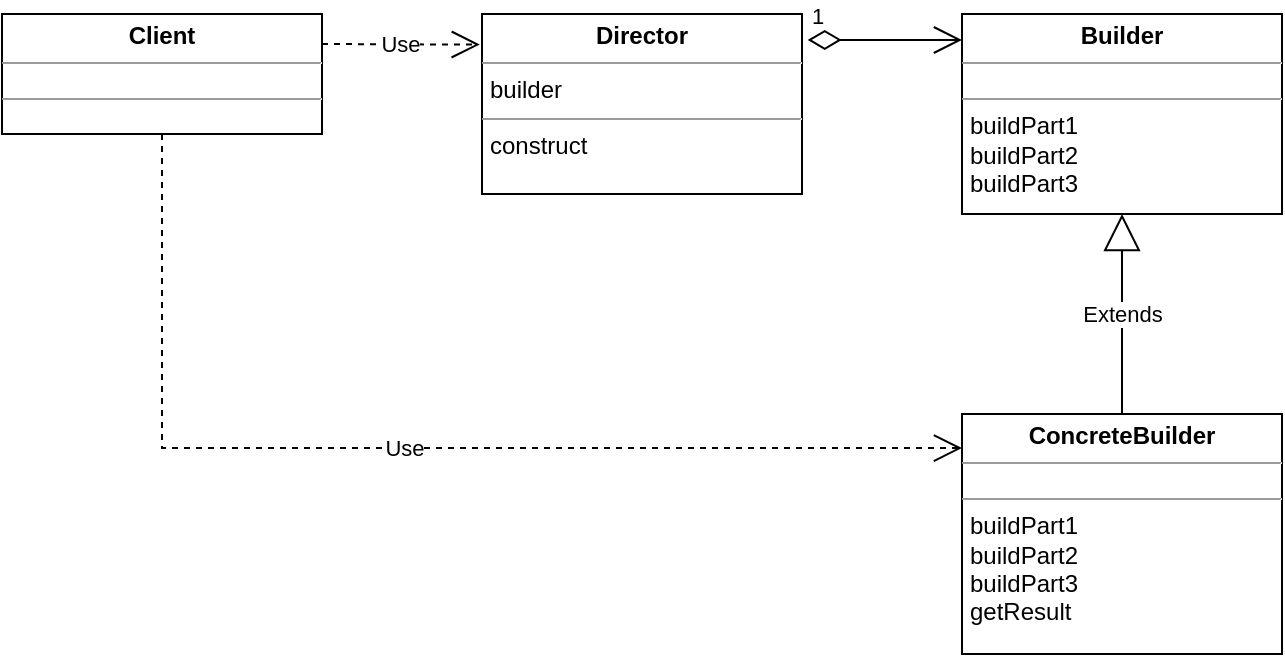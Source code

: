 <mxfile version="13.1.3" pages="2">
    <diagram id="6hGFLwfOUW9BJ-s0fimq" name="Class">
        <mxGraphModel dx="877" dy="474" grid="1" gridSize="10" guides="1" tooltips="1" connect="1" arrows="1" fold="1" page="1" pageScale="1" pageWidth="750" pageHeight="500" math="0" shadow="0">
            <root>
                <mxCell id="0"/>
                <mxCell id="cNpNPP6aVxG1XG672JZR-27" value="BG" style="locked=1;" parent="0" visible="0"/>
                <mxCell id="cNpNPP6aVxG1XG672JZR-26" value="" style="rounded=0;whiteSpace=wrap;html=1;strokeColor=none;" parent="cNpNPP6aVxG1XG672JZR-27" vertex="1">
                    <mxGeometry width="750" height="500" as="geometry"/>
                </mxCell>
                <mxCell id="1" value="Diagram" style="" parent="0"/>
                <mxCell id="25" value="&lt;p style=&quot;margin: 0px ; margin-top: 4px ; text-align: center&quot;&gt;&lt;b&gt;Client&lt;/b&gt;&lt;/p&gt;&lt;hr size=&quot;1&quot;&gt;&lt;p style=&quot;margin: 0px 0px 0px 4px ; font-size: 4px&quot;&gt;&lt;br&gt;&lt;/p&gt;&lt;hr size=&quot;1&quot;&gt;&lt;p style=&quot;margin: 0px ; margin-left: 4px&quot;&gt;&lt;br&gt;&lt;/p&gt;" style="verticalAlign=top;align=left;overflow=fill;fontSize=12;fontFamily=Helvetica;html=1;" vertex="1" parent="1">
                    <mxGeometry x="40" y="80" width="160" height="60" as="geometry"/>
                </mxCell>
                <mxCell id="26" value="&lt;p style=&quot;margin: 0px ; margin-top: 4px ; text-align: center&quot;&gt;&lt;b&gt;Director&lt;/b&gt;&lt;/p&gt;&lt;hr size=&quot;1&quot;&gt;&lt;p style=&quot;margin: 0px ; margin-left: 4px&quot;&gt;builder&lt;/p&gt;&lt;hr size=&quot;1&quot;&gt;&lt;p style=&quot;margin: 0px ; margin-left: 4px&quot;&gt;construct&lt;/p&gt;" style="verticalAlign=top;align=left;overflow=fill;fontSize=12;fontFamily=Helvetica;html=1;" vertex="1" parent="1">
                    <mxGeometry x="280" y="80" width="160" height="90" as="geometry"/>
                </mxCell>
                <mxCell id="27" value="&lt;p style=&quot;margin: 0px ; margin-top: 4px ; text-align: center&quot;&gt;&lt;b&gt;Builder&lt;/b&gt;&lt;/p&gt;&lt;hr size=&quot;1&quot;&gt;&lt;p style=&quot;margin: 0px 0px 0px 4px ; font-size: 4px&quot;&gt;&lt;br&gt;&lt;/p&gt;&lt;hr size=&quot;1&quot;&gt;&lt;p style=&quot;margin: 0px ; margin-left: 4px&quot;&gt;buildPart1&lt;/p&gt;&lt;p style=&quot;margin: 0px ; margin-left: 4px&quot;&gt;buildPart2&lt;/p&gt;&lt;p style=&quot;margin: 0px ; margin-left: 4px&quot;&gt;buildPart3&lt;/p&gt;" style="verticalAlign=top;align=left;overflow=fill;fontSize=12;fontFamily=Helvetica;html=1;" vertex="1" parent="1">
                    <mxGeometry x="520" y="80" width="160" height="100" as="geometry"/>
                </mxCell>
                <mxCell id="29" value="&lt;p style=&quot;margin: 0px ; margin-top: 4px ; text-align: center&quot;&gt;&lt;b&gt;ConcreteBuilder&lt;/b&gt;&lt;/p&gt;&lt;hr size=&quot;1&quot;&gt;&lt;p style=&quot;margin: 0px 0px 0px 4px ; font-size: 4px&quot;&gt;&lt;br&gt;&lt;/p&gt;&lt;hr size=&quot;1&quot;&gt;&lt;p style=&quot;margin: 0px ; margin-left: 4px&quot;&gt;buildPart1&lt;/p&gt;&lt;p style=&quot;margin: 0px ; margin-left: 4px&quot;&gt;buildPart2&lt;/p&gt;&lt;p style=&quot;margin: 0px ; margin-left: 4px&quot;&gt;buildPart3&lt;/p&gt;&lt;p style=&quot;margin: 0px ; margin-left: 4px&quot;&gt;getResult&lt;/p&gt;" style="verticalAlign=top;align=left;overflow=fill;fontSize=12;fontFamily=Helvetica;html=1;" vertex="1" parent="1">
                    <mxGeometry x="520" y="280" width="160" height="120" as="geometry"/>
                </mxCell>
                <mxCell id="30" value="1" style="endArrow=open;html=1;endSize=12;startArrow=diamondThin;startSize=14;startFill=0;edgeStyle=orthogonalEdgeStyle;align=left;verticalAlign=bottom;exitX=1.018;exitY=0.144;exitDx=0;exitDy=0;exitPerimeter=0;" edge="1" parent="1" source="26">
                    <mxGeometry x="-1" y="3" relative="1" as="geometry">
                        <mxPoint x="380" y="280" as="sourcePoint"/>
                        <mxPoint x="520" y="93" as="targetPoint"/>
                    </mxGeometry>
                </mxCell>
                <mxCell id="31" value="Extends" style="endArrow=block;endSize=16;endFill=0;html=1;entryX=0.5;entryY=1;entryDx=0;entryDy=0;exitX=0.5;exitY=0;exitDx=0;exitDy=0;" edge="1" parent="1" source="29" target="27">
                    <mxGeometry width="160" relative="1" as="geometry">
                        <mxPoint x="380" y="280" as="sourcePoint"/>
                        <mxPoint x="540" y="280" as="targetPoint"/>
                    </mxGeometry>
                </mxCell>
                <mxCell id="32" value="Use" style="endArrow=open;endSize=12;dashed=1;html=1;entryX=-0.007;entryY=0.17;entryDx=0;entryDy=0;entryPerimeter=0;exitX=1;exitY=0.25;exitDx=0;exitDy=0;" edge="1" parent="1" source="25" target="26">
                    <mxGeometry width="160" relative="1" as="geometry">
                        <mxPoint x="230" y="120" as="sourcePoint"/>
                        <mxPoint x="250" y="95" as="targetPoint"/>
                    </mxGeometry>
                </mxCell>
                <mxCell id="34" value="Use" style="endArrow=open;endSize=12;dashed=1;html=1;exitX=0.5;exitY=1;exitDx=0;exitDy=0;rounded=0;entryX=0;entryY=0.142;entryDx=0;entryDy=0;entryPerimeter=0;" edge="1" parent="1" source="25" target="29">
                    <mxGeometry width="160" relative="1" as="geometry">
                        <mxPoint x="370" y="230" as="sourcePoint"/>
                        <mxPoint x="230" y="297" as="targetPoint"/>
                        <Array as="points">
                            <mxPoint x="120" y="297"/>
                        </Array>
                    </mxGeometry>
                </mxCell>
            </root>
        </mxGraphModel>
    </diagram>
    <diagram id="h8kAfEor6IBA7Rw4_2Vj" name="Sequence">
        <mxGraphModel dx="1271" dy="687" grid="1" gridSize="10" guides="1" tooltips="1" connect="1" arrows="1" fold="1" page="1" pageScale="1" pageWidth="750" pageHeight="500" math="0" shadow="0">
            <root>
                <mxCell id="bYJdUELeSoYqswMb2Q5B-0"/>
                <mxCell id="_73iGL-XTLUN4Bo3sb4M-1" value="BG" style="locked=1;" parent="bYJdUELeSoYqswMb2Q5B-0" visible="0"/>
                <mxCell id="_73iGL-XTLUN4Bo3sb4M-0" value="" style="rounded=0;whiteSpace=wrap;html=1;strokeColor=none;" parent="_73iGL-XTLUN4Bo3sb4M-1" vertex="1">
                    <mxGeometry width="750" height="500" as="geometry"/>
                </mxCell>
                <mxCell id="bYJdUELeSoYqswMb2Q5B-1" value="Diagram" parent="bYJdUELeSoYqswMb2Q5B-0"/>
                <mxCell id="-DdiKAF-mypJ4cL_puMH-7" value="" style="endArrow=none;dashed=1;html=1;strokeWidth=1;entryX=0.5;entryY=1;entryDx=0;entryDy=0;" parent="bYJdUELeSoYqswMb2Q5B-1" target="-DdiKAF-mypJ4cL_puMH-6" edge="1">
                    <mxGeometry width="50" height="50" relative="1" as="geometry">
                        <mxPoint x="380" y="480" as="sourcePoint"/>
                        <mxPoint x="375" y="80" as="targetPoint"/>
                    </mxGeometry>
                </mxCell>
                <mxCell id="-DdiKAF-mypJ4cL_puMH-10" value="" style="endArrow=none;dashed=1;html=1;strokeWidth=1;entryX=0.5;entryY=1;entryDx=0;entryDy=0;" parent="bYJdUELeSoYqswMb2Q5B-1" target="-DdiKAF-mypJ4cL_puMH-9" edge="1">
                    <mxGeometry width="50" height="50" relative="1" as="geometry">
                        <mxPoint x="540" y="480" as="sourcePoint"/>
                        <mxPoint x="535" y="80" as="targetPoint"/>
                    </mxGeometry>
                </mxCell>
                <mxCell id="-DdiKAF-mypJ4cL_puMH-2" value="" style="endArrow=none;dashed=1;html=1;strokeWidth=1;entryX=0.5;entryY=1;entryDx=0;entryDy=0;" parent="bYJdUELeSoYqswMb2Q5B-1" target="-DdiKAF-mypJ4cL_puMH-1" edge="1">
                    <mxGeometry width="50" height="50" relative="1" as="geometry">
                        <mxPoint x="220" y="480" as="sourcePoint"/>
                        <mxPoint x="215" y="80" as="targetPoint"/>
                    </mxGeometry>
                </mxCell>
                <mxCell id="-DdiKAF-mypJ4cL_puMH-0" value="" style="html=1;points=[];perimeter=orthogonalPerimeter;" parent="bYJdUELeSoYqswMb2Q5B-1" vertex="1">
                    <mxGeometry x="215" y="110" width="10" height="350" as="geometry"/>
                </mxCell>
                <mxCell id="-DdiKAF-mypJ4cL_puMH-1" value="Clinet" style="html=1;" parent="bYJdUELeSoYqswMb2Q5B-1" vertex="1">
                    <mxGeometry x="180" y="40" width="80" height="30" as="geometry"/>
                </mxCell>
                <mxCell id="-DdiKAF-mypJ4cL_puMH-5" value="" style="html=1;points=[];perimeter=orthogonalPerimeter;" parent="bYJdUELeSoYqswMb2Q5B-1" vertex="1">
                    <mxGeometry x="375" y="160" width="10" height="220" as="geometry"/>
                </mxCell>
                <mxCell id="-DdiKAF-mypJ4cL_puMH-6" value="Director" style="html=1;" parent="bYJdUELeSoYqswMb2Q5B-1" vertex="1">
                    <mxGeometry x="340" y="40" width="80" height="30" as="geometry"/>
                </mxCell>
                <mxCell id="-DdiKAF-mypJ4cL_puMH-8" value="" style="html=1;points=[];perimeter=orthogonalPerimeter;" parent="bYJdUELeSoYqswMb2Q5B-1" vertex="1">
                    <mxGeometry x="535" y="180" width="10" height="30" as="geometry"/>
                </mxCell>
                <mxCell id="-DdiKAF-mypJ4cL_puMH-9" value="ConcreteBuilder" style="html=1;" parent="bYJdUELeSoYqswMb2Q5B-1" vertex="1">
                    <mxGeometry x="490" y="105" width="100" height="30" as="geometry"/>
                </mxCell>
                <mxCell id="-DdiKAF-mypJ4cL_puMH-14" value="construct" style="html=1;verticalAlign=bottom;endArrow=block;strokeWidth=1;" parent="bYJdUELeSoYqswMb2Q5B-1" target="-DdiKAF-mypJ4cL_puMH-5" edge="1">
                    <mxGeometry width="80" relative="1" as="geometry">
                        <mxPoint x="225" y="160" as="sourcePoint"/>
                        <mxPoint x="330" y="160" as="targetPoint"/>
                    </mxGeometry>
                </mxCell>
                <mxCell id="IMWzI2-QqZHPUYwNjvLR-0" value="buildPart1" style="html=1;verticalAlign=bottom;endArrow=block;strokeWidth=1;" parent="bYJdUELeSoYqswMb2Q5B-1" target="-DdiKAF-mypJ4cL_puMH-8" edge="1">
                    <mxGeometry width="80" relative="1" as="geometry">
                        <mxPoint x="385" y="180.55" as="sourcePoint"/>
                        <mxPoint x="494.69" y="180.0" as="targetPoint"/>
                    </mxGeometry>
                </mxCell>
                <mxCell id="qAAq85rwLbEK7NeNr5i4-0" value="new" style="html=1;verticalAlign=bottom;endArrow=block;strokeWidth=1;entryX=0;entryY=0.5;entryDx=0;entryDy=0;" edge="1" parent="bYJdUELeSoYqswMb2Q5B-1" target="-DdiKAF-mypJ4cL_puMH-9">
                    <mxGeometry width="80" relative="1" as="geometry">
                        <mxPoint x="225" y="120" as="sourcePoint"/>
                        <mxPoint x="375" y="120" as="targetPoint"/>
                    </mxGeometry>
                </mxCell>
                <mxCell id="qAAq85rwLbEK7NeNr5i4-1" value="return" style="html=1;verticalAlign=bottom;endArrow=open;dashed=1;endSize=8;exitX=-0.167;exitY=0.995;exitDx=0;exitDy=0;exitPerimeter=0;" edge="1" parent="bYJdUELeSoYqswMb2Q5B-1" source="-DdiKAF-mypJ4cL_puMH-8" target="-DdiKAF-mypJ4cL_puMH-5">
                    <mxGeometry relative="1" as="geometry">
                        <mxPoint x="535" y="220" as="sourcePoint"/>
                        <mxPoint x="455" y="220" as="targetPoint"/>
                    </mxGeometry>
                </mxCell>
                <mxCell id="qAAq85rwLbEK7NeNr5i4-2" value="" style="html=1;points=[];perimeter=orthogonalPerimeter;" vertex="1" parent="bYJdUELeSoYqswMb2Q5B-1">
                    <mxGeometry x="535" y="255" width="10" height="30" as="geometry"/>
                </mxCell>
                <mxCell id="qAAq85rwLbEK7NeNr5i4-3" value="buildPart2" style="html=1;verticalAlign=bottom;endArrow=block;strokeWidth=1;" edge="1" parent="bYJdUELeSoYqswMb2Q5B-1" target="qAAq85rwLbEK7NeNr5i4-2">
                    <mxGeometry width="80" relative="1" as="geometry">
                        <mxPoint x="385" y="255.05" as="sourcePoint"/>
                        <mxPoint x="494.69" y="254.5" as="targetPoint"/>
                    </mxGeometry>
                </mxCell>
                <mxCell id="qAAq85rwLbEK7NeNr5i4-4" value="return" style="html=1;verticalAlign=bottom;endArrow=open;dashed=1;endSize=8;" edge="1" parent="bYJdUELeSoYqswMb2Q5B-1">
                    <mxGeometry relative="1" as="geometry">
                        <mxPoint x="535" y="285" as="sourcePoint"/>
                        <mxPoint x="385" y="285" as="targetPoint"/>
                    </mxGeometry>
                </mxCell>
                <mxCell id="qAAq85rwLbEK7NeNr5i4-5" value="" style="html=1;points=[];perimeter=orthogonalPerimeter;" vertex="1" parent="bYJdUELeSoYqswMb2Q5B-1">
                    <mxGeometry x="535" y="330" width="10" height="30" as="geometry"/>
                </mxCell>
                <mxCell id="qAAq85rwLbEK7NeNr5i4-6" value="buildPart3" style="html=1;verticalAlign=bottom;endArrow=block;strokeWidth=1;" edge="1" parent="bYJdUELeSoYqswMb2Q5B-1" target="qAAq85rwLbEK7NeNr5i4-5">
                    <mxGeometry width="80" relative="1" as="geometry">
                        <mxPoint x="385" y="330.55" as="sourcePoint"/>
                        <mxPoint x="494.69" y="330.0" as="targetPoint"/>
                    </mxGeometry>
                </mxCell>
                <mxCell id="qAAq85rwLbEK7NeNr5i4-7" value="return" style="html=1;verticalAlign=bottom;endArrow=open;dashed=1;endSize=8;" edge="1" parent="bYJdUELeSoYqswMb2Q5B-1">
                    <mxGeometry relative="1" as="geometry">
                        <mxPoint x="535" y="360" as="sourcePoint"/>
                        <mxPoint x="385" y="360" as="targetPoint"/>
                    </mxGeometry>
                </mxCell>
                <mxCell id="qAAq85rwLbEK7NeNr5i4-8" value="" style="html=1;points=[];perimeter=orthogonalPerimeter;" vertex="1" parent="bYJdUELeSoYqswMb2Q5B-1">
                    <mxGeometry x="535" y="410" width="10" height="30" as="geometry"/>
                </mxCell>
                <mxCell id="qAAq85rwLbEK7NeNr5i4-9" value="getResult" style="html=1;verticalAlign=bottom;endArrow=block;strokeWidth=1;exitX=1.033;exitY=0.832;exitDx=0;exitDy=0;exitPerimeter=0;" edge="1" parent="bYJdUELeSoYqswMb2Q5B-1" target="qAAq85rwLbEK7NeNr5i4-8">
                    <mxGeometry x="0.516" width="80" relative="1" as="geometry">
                        <mxPoint x="225.33" y="412.2" as="sourcePoint"/>
                        <mxPoint x="494.69" y="410.0" as="targetPoint"/>
                        <mxPoint as="offset"/>
                    </mxGeometry>
                </mxCell>
                <mxCell id="qAAq85rwLbEK7NeNr5i4-10" value="return" style="html=1;verticalAlign=bottom;endArrow=open;dashed=1;endSize=8;entryX=0.933;entryY=0.945;entryDx=0;entryDy=0;entryPerimeter=0;" edge="1" parent="bYJdUELeSoYqswMb2Q5B-1" target="-DdiKAF-mypJ4cL_puMH-0">
                    <mxGeometry x="0.513" y="-1" relative="1" as="geometry">
                        <mxPoint x="535" y="440" as="sourcePoint"/>
                        <mxPoint x="230" y="440" as="targetPoint"/>
                        <mxPoint as="offset"/>
                    </mxGeometry>
                </mxCell>
            </root>
        </mxGraphModel>
    </diagram>
</mxfile>